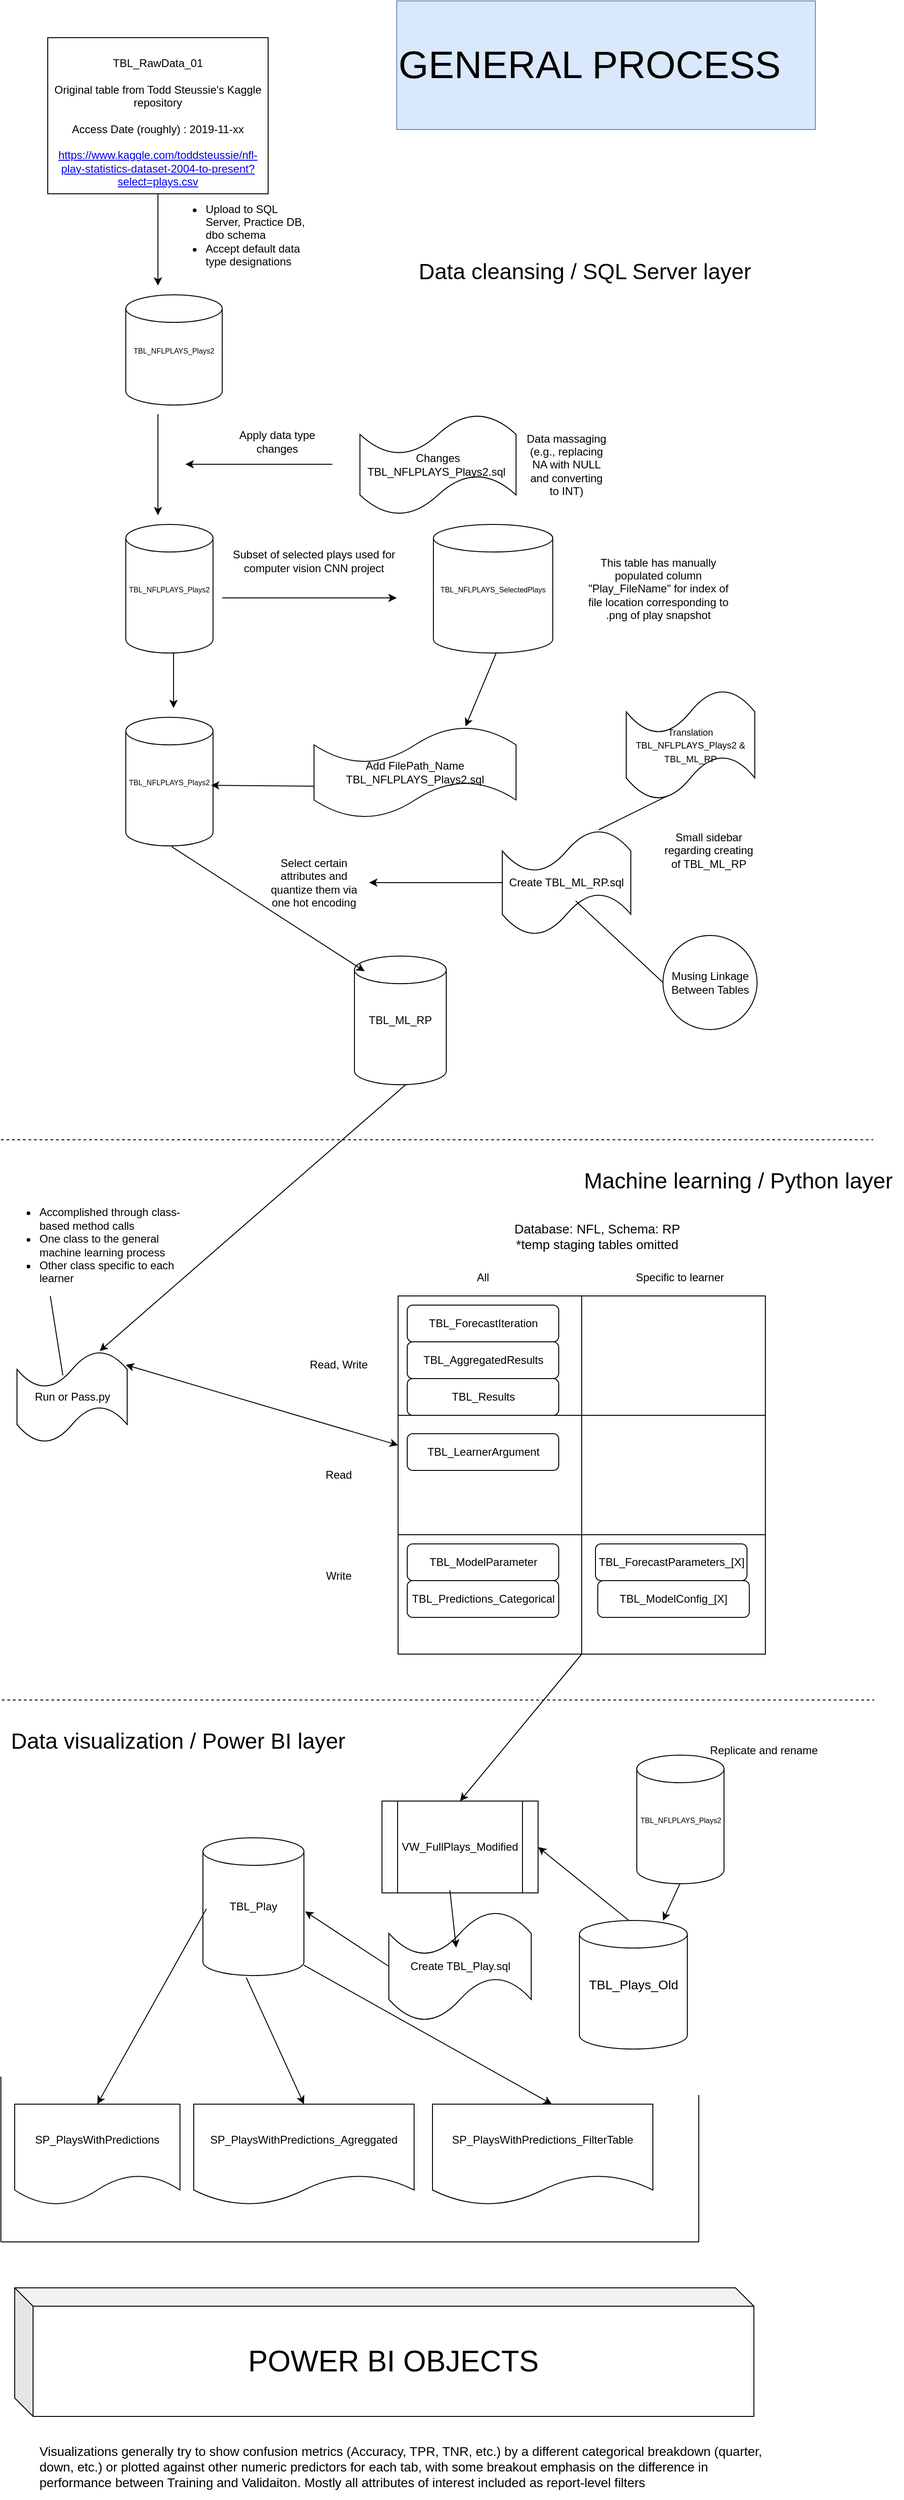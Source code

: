 <mxfile version="13.5.8" type="onedrive"><diagram id="iCjQAjAmsHGRLT4M4Q_0" name="Page-1"><mxGraphModel dx="1147" dy="644" grid="1" gridSize="10" guides="1" tooltips="1" connect="1" arrows="1" fold="1" page="1" pageScale="1" pageWidth="850" pageHeight="1100" math="0" shadow="0"><root><mxCell id="0"/><mxCell id="1" parent="0"/><mxCell id="ZNfZmBDi9YB0lzKBdLry-6" value="" style="edgeStyle=orthogonalEdgeStyle;rounded=0;orthogonalLoop=1;jettySize=auto;html=1;exitX=0.5;exitY=1;exitDx=0;exitDy=0;" parent="1" source="ZNfZmBDi9YB0lzKBdLry-1" edge="1"><mxGeometry relative="1" as="geometry"><mxPoint x="180" y="320" as="targetPoint"/></mxGeometry></mxCell><mxCell id="ZNfZmBDi9YB0lzKBdLry-1" value="&lt;br&gt;TBL_RawData_01&lt;br&gt;&lt;br&gt;Original table from Todd Steussie's Kaggle repository&lt;br&gt;&lt;br&gt;Access Date (roughly) : 2019-11-xx&lt;br&gt;&lt;br&gt;&lt;a href=&quot;https://www.kaggle.com/toddsteussie/nfl-play-statistics-dataset-2004-to-present?select=plays.csv&quot;&gt;https://www.kaggle.com/toddsteussie/nfl-play-statistics-dataset-2004-to-present?select=plays.csv&lt;/a&gt;" style="rounded=0;whiteSpace=wrap;html=1;" parent="1" vertex="1"><mxGeometry x="60" y="50" width="240" height="170" as="geometry"/></mxCell><mxCell id="hi12JRAbCRxU2NOFTIKH-1" value="&lt;span&gt;&lt;font style=&quot;font-size: 8px&quot;&gt;TBL_NFLPLAYS_Plays2&lt;/font&gt;&lt;/span&gt;" style="shape=cylinder2;whiteSpace=wrap;html=1;boundedLbl=1;backgroundOutline=1;size=15;" parent="1" vertex="1"><mxGeometry x="145" y="330" width="105" height="120" as="geometry"/></mxCell><mxCell id="hi12JRAbCRxU2NOFTIKH-2" value="&lt;ul&gt;&lt;li&gt;Upload to SQL Server, Practice DB, dbo schema&lt;/li&gt;&lt;li&gt;Accept default data type designations&lt;/li&gt;&lt;/ul&gt;" style="text;html=1;strokeColor=none;fillColor=none;align=left;verticalAlign=middle;whiteSpace=wrap;rounded=0;" parent="1" vertex="1"><mxGeometry x="190" y="230" width="160" height="70" as="geometry"/></mxCell><mxCell id="hi12JRAbCRxU2NOFTIKH-3" value="Changes TBL_NFLPLAYS_Plays2.sql&amp;nbsp;" style="shape=tape;whiteSpace=wrap;html=1;" parent="1" vertex="1"><mxGeometry x="400" y="460" width="170" height="110" as="geometry"/></mxCell><mxCell id="hi12JRAbCRxU2NOFTIKH-4" value="" style="edgeStyle=orthogonalEdgeStyle;rounded=0;orthogonalLoop=1;jettySize=auto;html=1;" parent="1" edge="1"><mxGeometry relative="1" as="geometry"><mxPoint x="180" y="460" as="sourcePoint"/><mxPoint x="180" y="570" as="targetPoint"/></mxGeometry></mxCell><mxCell id="hi12JRAbCRxU2NOFTIKH-6" value="&lt;span&gt;Data massaging (e.g., replacing NA with NULL and converting to INT)&lt;/span&gt;" style="text;html=1;strokeColor=none;fillColor=none;align=center;verticalAlign=middle;whiteSpace=wrap;rounded=0;" parent="1" vertex="1"><mxGeometry x="580" y="470" width="90" height="90" as="geometry"/></mxCell><mxCell id="hi12JRAbCRxU2NOFTIKH-7" value="" style="endArrow=classic;html=1;" parent="1" edge="1"><mxGeometry width="50" height="50" relative="1" as="geometry"><mxPoint x="370" y="514.5" as="sourcePoint"/><mxPoint x="210" y="514.5" as="targetPoint"/></mxGeometry></mxCell><mxCell id="hi12JRAbCRxU2NOFTIKH-8" value="&lt;span&gt;&lt;font&gt;&lt;span style=&quot;font-size: 8px&quot;&gt;TBL_NFLPLAYS_Plays2&lt;/span&gt;&lt;br&gt;&lt;/font&gt;&lt;/span&gt;" style="shape=cylinder2;whiteSpace=wrap;html=1;boundedLbl=1;backgroundOutline=1;size=15;" parent="1" vertex="1"><mxGeometry x="145" y="580" width="95" height="140" as="geometry"/></mxCell><mxCell id="MN82-3q5v1wm3E2j-aJW-4" value="" style="endArrow=classic;html=1;" edge="1" parent="1"><mxGeometry width="50" height="50" relative="1" as="geometry"><mxPoint x="250" y="660" as="sourcePoint"/><mxPoint x="440" y="660" as="targetPoint"/></mxGeometry></mxCell><mxCell id="MN82-3q5v1wm3E2j-aJW-5" value="Subset of selected plays used for computer vision CNN project" style="text;html=1;strokeColor=none;fillColor=none;align=center;verticalAlign=middle;whiteSpace=wrap;rounded=0;" vertex="1" parent="1"><mxGeometry x="260" y="600" width="180" height="40" as="geometry"/></mxCell><mxCell id="MN82-3q5v1wm3E2j-aJW-7" value="&lt;font style=&quot;font-size: 8px&quot;&gt;TBL_NFLPLAYS_SelectedPlays&lt;/font&gt;" style="shape=cylinder2;whiteSpace=wrap;html=1;boundedLbl=1;backgroundOutline=1;size=15;" vertex="1" parent="1"><mxGeometry x="480" y="580" width="130" height="140" as="geometry"/></mxCell><mxCell id="MN82-3q5v1wm3E2j-aJW-8" value="This table has manually populated column &quot;Play_FileName&quot; for index of file location corresponding to .png of play snapshot" style="text;html=1;strokeColor=none;fillColor=none;align=center;verticalAlign=middle;whiteSpace=wrap;rounded=0;" vertex="1" parent="1"><mxGeometry x="640" y="610" width="170" height="80" as="geometry"/></mxCell><mxCell id="MN82-3q5v1wm3E2j-aJW-9" value="&lt;span&gt;&lt;font&gt;&lt;span style=&quot;font-size: 8px&quot;&gt;TBL_NFLPLAYS_Plays2&lt;/span&gt;&lt;br&gt;&lt;/font&gt;&lt;/span&gt;" style="shape=cylinder2;whiteSpace=wrap;html=1;boundedLbl=1;backgroundOutline=1;size=15;" vertex="1" parent="1"><mxGeometry x="145" y="790" width="95" height="140" as="geometry"/></mxCell><mxCell id="MN82-3q5v1wm3E2j-aJW-10" value="" style="edgeStyle=orthogonalEdgeStyle;rounded=0;orthogonalLoop=1;jettySize=auto;html=1;" edge="1" parent="1"><mxGeometry relative="1" as="geometry"><mxPoint x="197" y="720" as="sourcePoint"/><mxPoint x="197" y="780" as="targetPoint"/></mxGeometry></mxCell><mxCell id="MN82-3q5v1wm3E2j-aJW-11" value="Add FilePath_Name TBL_NFLPLAYS_Plays2.sql" style="shape=tape;whiteSpace=wrap;html=1;" vertex="1" parent="1"><mxGeometry x="350" y="800" width="220" height="100" as="geometry"/></mxCell><mxCell id="MN82-3q5v1wm3E2j-aJW-12" value="" style="endArrow=classic;html=1;exitX=0.525;exitY=1.002;exitDx=0;exitDy=0;exitPerimeter=0;entryX=0.75;entryY=0;entryDx=0;entryDy=0;entryPerimeter=0;" edge="1" parent="1" source="MN82-3q5v1wm3E2j-aJW-7" target="MN82-3q5v1wm3E2j-aJW-11"><mxGeometry width="50" height="50" relative="1" as="geometry"><mxPoint x="390" y="730" as="sourcePoint"/><mxPoint x="440" y="680" as="targetPoint"/></mxGeometry></mxCell><mxCell id="MN82-3q5v1wm3E2j-aJW-13" value="" style="endArrow=classic;html=1;entryX=0.977;entryY=0.529;entryDx=0;entryDy=0;entryPerimeter=0;exitX=0;exitY=0.65;exitDx=0;exitDy=0;exitPerimeter=0;" edge="1" parent="1" source="MN82-3q5v1wm3E2j-aJW-11" target="MN82-3q5v1wm3E2j-aJW-9"><mxGeometry width="50" height="50" relative="1" as="geometry"><mxPoint x="390" y="870" as="sourcePoint"/><mxPoint x="440" y="820" as="targetPoint"/></mxGeometry></mxCell><mxCell id="MN82-3q5v1wm3E2j-aJW-14" value="TBL_ML_RP" style="shape=cylinder2;whiteSpace=wrap;html=1;boundedLbl=1;backgroundOutline=1;size=15;" vertex="1" parent="1"><mxGeometry x="394" y="1050" width="100" height="140" as="geometry"/></mxCell><mxCell id="MN82-3q5v1wm3E2j-aJW-15" value="" style="endArrow=classic;html=1;exitX=0.525;exitY=1.006;exitDx=0;exitDy=0;exitPerimeter=0;entryX=0.111;entryY=0.118;entryDx=0;entryDy=0;entryPerimeter=0;" edge="1" parent="1" source="MN82-3q5v1wm3E2j-aJW-9" target="MN82-3q5v1wm3E2j-aJW-14"><mxGeometry width="50" height="50" relative="1" as="geometry"><mxPoint x="390" y="940" as="sourcePoint"/><mxPoint x="440" y="890" as="targetPoint"/></mxGeometry></mxCell><mxCell id="MN82-3q5v1wm3E2j-aJW-16" value="Select certain attributes and quantize them via one hot encoding" style="text;html=1;strokeColor=none;fillColor=none;align=center;verticalAlign=middle;whiteSpace=wrap;rounded=0;" vertex="1" parent="1"><mxGeometry x="300" y="920" width="100" height="100" as="geometry"/></mxCell><mxCell id="MN82-3q5v1wm3E2j-aJW-17" value="Create TBL_ML_RP.sql" style="shape=tape;whiteSpace=wrap;html=1;" vertex="1" parent="1"><mxGeometry x="555" y="912.5" width="140" height="115" as="geometry"/></mxCell><mxCell id="MN82-3q5v1wm3E2j-aJW-18" value="" style="endArrow=classic;html=1;exitX=0;exitY=0.5;exitDx=0;exitDy=0;exitPerimeter=0;" edge="1" parent="1" source="MN82-3q5v1wm3E2j-aJW-17"><mxGeometry width="50" height="50" relative="1" as="geometry"><mxPoint x="400" y="1020" as="sourcePoint"/><mxPoint x="410" y="970" as="targetPoint"/></mxGeometry></mxCell><mxCell id="MN82-3q5v1wm3E2j-aJW-20" value="Musing Linkage Between Tables" style="ellipse;whiteSpace=wrap;html=1;aspect=fixed;" vertex="1" parent="1"><mxGeometry x="730" y="1027.5" width="102.5" height="102.5" as="geometry"/></mxCell><mxCell id="MN82-3q5v1wm3E2j-aJW-22" value="&lt;font style=&quot;font-size: 10px&quot;&gt;Translation TBL_NFLPLAYS_Plays2 &amp;amp; TBL_ML_RP&lt;/font&gt;" style="shape=tape;whiteSpace=wrap;html=1;" vertex="1" parent="1"><mxGeometry x="690" y="760" width="140" height="120" as="geometry"/></mxCell><mxCell id="MN82-3q5v1wm3E2j-aJW-24" value="" style="endArrow=none;html=1;entryX=0;entryY=0.5;entryDx=0;entryDy=0;" edge="1" parent="1" target="MN82-3q5v1wm3E2j-aJW-20"><mxGeometry width="50" height="50" relative="1" as="geometry"><mxPoint x="635" y="990" as="sourcePoint"/><mxPoint x="695" y="1040" as="targetPoint"/></mxGeometry></mxCell><mxCell id="MN82-3q5v1wm3E2j-aJW-25" value="" style="endArrow=none;html=1;entryX=0.321;entryY=0.963;entryDx=0;entryDy=0;entryPerimeter=0;exitX=0.75;exitY=0;exitDx=0;exitDy=0;exitPerimeter=0;" edge="1" parent="1" source="MN82-3q5v1wm3E2j-aJW-17" target="MN82-3q5v1wm3E2j-aJW-22"><mxGeometry width="50" height="50" relative="1" as="geometry"><mxPoint x="690" y="970" as="sourcePoint"/><mxPoint x="740" y="920" as="targetPoint"/></mxGeometry></mxCell><mxCell id="MN82-3q5v1wm3E2j-aJW-26" value="Small sidebar regarding creating of TBL_ML_RP" style="text;html=1;strokeColor=none;fillColor=none;align=center;verticalAlign=middle;whiteSpace=wrap;rounded=0;" vertex="1" parent="1"><mxGeometry x="730" y="870" width="100" height="130" as="geometry"/></mxCell><mxCell id="MN82-3q5v1wm3E2j-aJW-27" value="" style="rounded=0;whiteSpace=wrap;html=1;" vertex="1" parent="1"><mxGeometry x="441.5" y="1420" width="200" height="130" as="geometry"/></mxCell><mxCell id="MN82-3q5v1wm3E2j-aJW-28" value="&lt;font style=&quot;font-size: 14px&quot;&gt;Database: NFL, Schema: RP&lt;br&gt;*temp staging tables omitted&lt;br&gt;&lt;/font&gt;" style="text;html=1;strokeColor=none;fillColor=none;align=center;verticalAlign=middle;whiteSpace=wrap;rounded=0;" vertex="1" parent="1"><mxGeometry x="561.5" y="1330" width="192.5" height="50" as="geometry"/></mxCell><mxCell id="MN82-3q5v1wm3E2j-aJW-29" value="TBL_ForecastIteration" style="rounded=1;whiteSpace=wrap;html=1;" vertex="1" parent="1"><mxGeometry x="451.5" y="1430" width="165" height="40" as="geometry"/></mxCell><mxCell id="MN82-3q5v1wm3E2j-aJW-30" value="TBL_AggregatedResults" style="rounded=1;whiteSpace=wrap;html=1;" vertex="1" parent="1"><mxGeometry x="451.5" y="1470" width="165" height="40" as="geometry"/></mxCell><mxCell id="MN82-3q5v1wm3E2j-aJW-32" value="" style="rounded=0;whiteSpace=wrap;html=1;" vertex="1" parent="1"><mxGeometry x="441.5" y="1550" width="200" height="130" as="geometry"/></mxCell><mxCell id="MN82-3q5v1wm3E2j-aJW-33" value="" style="rounded=0;whiteSpace=wrap;html=1;" vertex="1" parent="1"><mxGeometry x="641.5" y="1550" width="200" height="130" as="geometry"/></mxCell><mxCell id="MN82-3q5v1wm3E2j-aJW-34" value="" style="rounded=0;whiteSpace=wrap;html=1;" vertex="1" parent="1"><mxGeometry x="641.5" y="1420" width="200" height="130" as="geometry"/></mxCell><mxCell id="MN82-3q5v1wm3E2j-aJW-35" value="Read, Write" style="text;html=1;strokeColor=none;fillColor=none;align=center;verticalAlign=middle;whiteSpace=wrap;rounded=0;" vertex="1" parent="1"><mxGeometry x="341.5" y="1480" width="70" height="30" as="geometry"/></mxCell><mxCell id="MN82-3q5v1wm3E2j-aJW-36" value="Read" style="text;html=1;strokeColor=none;fillColor=none;align=center;verticalAlign=middle;whiteSpace=wrap;rounded=0;" vertex="1" parent="1"><mxGeometry x="341.5" y="1600" width="70" height="30" as="geometry"/></mxCell><mxCell id="MN82-3q5v1wm3E2j-aJW-37" value="All" style="text;html=1;strokeColor=none;fillColor=none;align=center;verticalAlign=middle;whiteSpace=wrap;rounded=0;" vertex="1" parent="1"><mxGeometry x="514" y="1390" width="40" height="20" as="geometry"/></mxCell><mxCell id="MN82-3q5v1wm3E2j-aJW-38" value="Specific to learner" style="text;html=1;strokeColor=none;fillColor=none;align=center;verticalAlign=middle;whiteSpace=wrap;rounded=0;" vertex="1" parent="1"><mxGeometry x="696.5" y="1390" width="102.5" height="20" as="geometry"/></mxCell><mxCell id="MN82-3q5v1wm3E2j-aJW-39" value="TBL_ForecastParamaters_'X'" style="rounded=1;whiteSpace=wrap;html=1;" vertex="1" parent="1"><mxGeometry x="656.5" y="1700" width="170" height="30" as="geometry"/></mxCell><mxCell id="MN82-3q5v1wm3E2j-aJW-40" value="" style="rounded=0;whiteSpace=wrap;html=1;" vertex="1" parent="1"><mxGeometry x="441.5" y="1680" width="200" height="130" as="geometry"/></mxCell><mxCell id="MN82-3q5v1wm3E2j-aJW-41" value="" style="rounded=0;whiteSpace=wrap;html=1;" vertex="1" parent="1"><mxGeometry x="641.5" y="1680" width="200" height="130" as="geometry"/></mxCell><mxCell id="MN82-3q5v1wm3E2j-aJW-42" value="Write" style="text;html=1;strokeColor=none;fillColor=none;align=center;verticalAlign=middle;whiteSpace=wrap;rounded=0;" vertex="1" parent="1"><mxGeometry x="341.5" y="1710" width="70" height="30" as="geometry"/></mxCell><mxCell id="MN82-3q5v1wm3E2j-aJW-43" value="TBL_ForecastParameters_[X]" style="rounded=1;whiteSpace=wrap;html=1;" vertex="1" parent="1"><mxGeometry x="656.5" y="1690" width="165" height="40" as="geometry"/></mxCell><mxCell id="MN82-3q5v1wm3E2j-aJW-44" value="TBL_LearnerArgument" style="rounded=1;whiteSpace=wrap;html=1;" vertex="1" parent="1"><mxGeometry x="451.5" y="1570" width="165" height="40" as="geometry"/></mxCell><mxCell id="MN82-3q5v1wm3E2j-aJW-45" value="TBL_ModelConfig_[X]" style="rounded=1;whiteSpace=wrap;html=1;" vertex="1" parent="1"><mxGeometry x="659" y="1730" width="165" height="40" as="geometry"/></mxCell><mxCell id="MN82-3q5v1wm3E2j-aJW-46" value="TBL_ModelParameter" style="rounded=1;whiteSpace=wrap;html=1;" vertex="1" parent="1"><mxGeometry x="451.5" y="1690" width="165" height="40" as="geometry"/></mxCell><mxCell id="MN82-3q5v1wm3E2j-aJW-48" value="TBL_Predictions_Categorical" style="rounded=1;whiteSpace=wrap;html=1;" vertex="1" parent="1"><mxGeometry x="451.5" y="1730" width="165" height="40" as="geometry"/></mxCell><mxCell id="MN82-3q5v1wm3E2j-aJW-49" value="TBL_Results" style="rounded=1;whiteSpace=wrap;html=1;" vertex="1" parent="1"><mxGeometry x="451.5" y="1510" width="165" height="40" as="geometry"/></mxCell><mxCell id="MN82-3q5v1wm3E2j-aJW-50" value="Run or Pass.py" style="shape=tape;whiteSpace=wrap;html=1;" vertex="1" parent="1"><mxGeometry x="26.5" y="1480" width="120" height="100" as="geometry"/></mxCell><mxCell id="MN82-3q5v1wm3E2j-aJW-51" value="" style="endArrow=classic;startArrow=classic;html=1;entryX=0;entryY=0.25;entryDx=0;entryDy=0;exitX=0.987;exitY=0.151;exitDx=0;exitDy=0;exitPerimeter=0;" edge="1" parent="1" source="MN82-3q5v1wm3E2j-aJW-50" target="MN82-3q5v1wm3E2j-aJW-32"><mxGeometry width="50" height="50" relative="1" as="geometry"><mxPoint x="241.5" y="1470" as="sourcePoint"/><mxPoint x="291.5" y="1420" as="targetPoint"/></mxGeometry></mxCell><mxCell id="MN82-3q5v1wm3E2j-aJW-52" value="&lt;ul&gt;&lt;li&gt;Accomplished through class-based method calls&lt;/li&gt;&lt;li&gt;One class to the general machine learning process&lt;/li&gt;&lt;li&gt;Other class specific to each learner&lt;/li&gt;&lt;/ul&gt;" style="text;html=1;strokeColor=none;fillColor=none;align=left;verticalAlign=middle;whiteSpace=wrap;rounded=0;" vertex="1" parent="1"><mxGeometry x="9" y="1310" width="215" height="110" as="geometry"/></mxCell><mxCell id="MN82-3q5v1wm3E2j-aJW-54" value="" style="endArrow=none;html=1;entryX=0.25;entryY=1;entryDx=0;entryDy=0;exitX=0.416;exitY=0.265;exitDx=0;exitDy=0;exitPerimeter=0;" edge="1" parent="1" source="MN82-3q5v1wm3E2j-aJW-50" target="MN82-3q5v1wm3E2j-aJW-52"><mxGeometry width="50" height="50" relative="1" as="geometry"><mxPoint x="241.5" y="1400" as="sourcePoint"/><mxPoint x="291.5" y="1350" as="targetPoint"/></mxGeometry></mxCell><mxCell id="MN82-3q5v1wm3E2j-aJW-55" value="" style="endArrow=classic;html=1;entryX=0.75;entryY=0;entryDx=0;entryDy=0;entryPerimeter=0;exitX=0.56;exitY=0.999;exitDx=0;exitDy=0;exitPerimeter=0;" edge="1" parent="1" source="MN82-3q5v1wm3E2j-aJW-14" target="MN82-3q5v1wm3E2j-aJW-50"><mxGeometry width="50" height="50" relative="1" as="geometry"><mxPoint x="393.6" y="1359.78" as="sourcePoint"/><mxPoint x="291.5" y="1460" as="targetPoint"/></mxGeometry></mxCell><mxCell id="MN82-3q5v1wm3E2j-aJW-56" value="VW_FullPlays_Modified" style="shape=process;whiteSpace=wrap;html=1;backgroundOutline=1;" vertex="1" parent="1"><mxGeometry x="424" y="1970" width="170" height="100" as="geometry"/></mxCell><mxCell id="MN82-3q5v1wm3E2j-aJW-57" value="Apply data type changes" style="text;html=1;strokeColor=none;fillColor=none;align=center;verticalAlign=middle;whiteSpace=wrap;rounded=0;" vertex="1" parent="1"><mxGeometry x="250" y="480" width="120" height="20" as="geometry"/></mxCell><mxCell id="MN82-3q5v1wm3E2j-aJW-62" value="" style="endArrow=classic;html=1;exitX=0;exitY=1;exitDx=0;exitDy=0;entryX=0.5;entryY=0;entryDx=0;entryDy=0;" edge="1" parent="1" target="MN82-3q5v1wm3E2j-aJW-56"><mxGeometry width="50" height="50" relative="1" as="geometry"><mxPoint x="641.5" y="1810" as="sourcePoint"/><mxPoint x="641.5" y="1900" as="targetPoint"/></mxGeometry></mxCell><mxCell id="MN82-3q5v1wm3E2j-aJW-63" value="Create TBL_Play.sql" style="shape=tape;whiteSpace=wrap;html=1;" vertex="1" parent="1"><mxGeometry x="431.5" y="2090" width="155" height="120" as="geometry"/></mxCell><mxCell id="MN82-3q5v1wm3E2j-aJW-65" value="TBL_Play" style="shape=cylinder2;whiteSpace=wrap;html=1;boundedLbl=1;backgroundOutline=1;size=15;" vertex="1" parent="1"><mxGeometry x="229" y="2010" width="110" height="150" as="geometry"/></mxCell><mxCell id="MN82-3q5v1wm3E2j-aJW-68" value="" style="endArrow=classic;html=1;entryX=1.011;entryY=0.534;entryDx=0;entryDy=0;entryPerimeter=0;exitX=0;exitY=0.5;exitDx=0;exitDy=0;exitPerimeter=0;" edge="1" parent="1" source="MN82-3q5v1wm3E2j-aJW-63" target="MN82-3q5v1wm3E2j-aJW-65"><mxGeometry width="50" height="50" relative="1" as="geometry"><mxPoint x="559" y="2230" as="sourcePoint"/><mxPoint x="609" y="2180" as="targetPoint"/></mxGeometry></mxCell><mxCell id="MN82-3q5v1wm3E2j-aJW-69" value="" style="endArrow=classic;html=1;exitX=0.435;exitY=0.97;exitDx=0;exitDy=0;exitPerimeter=0;entryX=0.473;entryY=0.33;entryDx=0;entryDy=0;entryPerimeter=0;" edge="1" parent="1" source="MN82-3q5v1wm3E2j-aJW-56" target="MN82-3q5v1wm3E2j-aJW-63"><mxGeometry width="50" height="50" relative="1" as="geometry"><mxPoint x="559" y="2230" as="sourcePoint"/><mxPoint x="609" y="2180" as="targetPoint"/></mxGeometry></mxCell><mxCell id="MN82-3q5v1wm3E2j-aJW-70" value="&lt;span&gt;&lt;font&gt;&lt;span style=&quot;font-size: 8px&quot;&gt;TBL_NFLPLAYS_Plays2&lt;/span&gt;&lt;br&gt;&lt;/font&gt;&lt;/span&gt;" style="shape=cylinder2;whiteSpace=wrap;html=1;boundedLbl=1;backgroundOutline=1;size=15;" vertex="1" parent="1"><mxGeometry x="701.5" y="1920" width="95" height="140" as="geometry"/></mxCell><mxCell id="MN82-3q5v1wm3E2j-aJW-71" value="&lt;span&gt;&lt;font&gt;&lt;font style=&quot;font-size: 14px&quot;&gt;TBL_Plays_Old&lt;/font&gt;&lt;br&gt;&lt;/font&gt;&lt;/span&gt;" style="shape=cylinder2;whiteSpace=wrap;html=1;boundedLbl=1;backgroundOutline=1;size=15;" vertex="1" parent="1"><mxGeometry x="639" y="2100" width="117.5" height="140" as="geometry"/></mxCell><mxCell id="MN82-3q5v1wm3E2j-aJW-72" value="" style="endArrow=classic;html=1;exitX=0.493;exitY=1.002;exitDx=0;exitDy=0;exitPerimeter=0;" edge="1" parent="1" source="MN82-3q5v1wm3E2j-aJW-70" target="MN82-3q5v1wm3E2j-aJW-71"><mxGeometry width="50" height="50" relative="1" as="geometry"><mxPoint x="559" y="2210" as="sourcePoint"/><mxPoint x="609" y="2160" as="targetPoint"/></mxGeometry></mxCell><mxCell id="MN82-3q5v1wm3E2j-aJW-74" value="Replicate and rename" style="text;html=1;strokeColor=none;fillColor=none;align=center;verticalAlign=middle;whiteSpace=wrap;rounded=0;" vertex="1" parent="1"><mxGeometry x="755" y="1905" width="170" height="20" as="geometry"/></mxCell><mxCell id="MN82-3q5v1wm3E2j-aJW-75" value="" style="endArrow=classic;html=1;exitX=0.456;exitY=-0.002;exitDx=0;exitDy=0;exitPerimeter=0;entryX=1;entryY=0.5;entryDx=0;entryDy=0;" edge="1" parent="1" source="MN82-3q5v1wm3E2j-aJW-71" target="MN82-3q5v1wm3E2j-aJW-56"><mxGeometry width="50" height="50" relative="1" as="geometry"><mxPoint x="559" y="2190" as="sourcePoint"/><mxPoint x="609" y="2140" as="targetPoint"/></mxGeometry></mxCell><mxCell id="MN82-3q5v1wm3E2j-aJW-76" value="SP_PlaysWithPredictions" style="shape=document;whiteSpace=wrap;html=1;boundedLbl=1;" vertex="1" parent="1"><mxGeometry x="24" y="2300" width="180" height="110" as="geometry"/></mxCell><mxCell id="MN82-3q5v1wm3E2j-aJW-78" value="" style="endArrow=classic;html=1;exitX=0.034;exitY=0.516;exitDx=0;exitDy=0;exitPerimeter=0;entryX=0.5;entryY=0;entryDx=0;entryDy=0;" edge="1" parent="1" source="MN82-3q5v1wm3E2j-aJW-65" target="MN82-3q5v1wm3E2j-aJW-76"><mxGeometry width="50" height="50" relative="1" as="geometry"><mxPoint x="219" y="2090" as="sourcePoint"/><mxPoint x="129" y="2100" as="targetPoint"/></mxGeometry></mxCell><mxCell id="MN82-3q5v1wm3E2j-aJW-79" value="" style="endArrow=classic;html=1;exitX=0.429;exitY=1.015;exitDx=0;exitDy=0;exitPerimeter=0;entryX=0.5;entryY=0;entryDx=0;entryDy=0;" edge="1" parent="1" source="MN82-3q5v1wm3E2j-aJW-65" target="MN82-3q5v1wm3E2j-aJW-82"><mxGeometry width="50" height="50" relative="1" as="geometry"><mxPoint x="359" y="2290" as="sourcePoint"/><mxPoint x="319" y="2290" as="targetPoint"/></mxGeometry></mxCell><mxCell id="MN82-3q5v1wm3E2j-aJW-80" value="" style="endArrow=classic;html=1;exitX=0.998;exitY=0.924;exitDx=0;exitDy=0;exitPerimeter=0;" edge="1" parent="1" source="MN82-3q5v1wm3E2j-aJW-65"><mxGeometry width="50" height="50" relative="1" as="geometry"><mxPoint x="359" y="2290" as="sourcePoint"/><mxPoint x="609" y="2300" as="targetPoint"/></mxGeometry></mxCell><mxCell id="MN82-3q5v1wm3E2j-aJW-82" value="SP_PlaysWithPredictions_Agreggated" style="shape=document;whiteSpace=wrap;html=1;boundedLbl=1;" vertex="1" parent="1"><mxGeometry x="219" y="2300" width="240" height="110" as="geometry"/></mxCell><mxCell id="MN82-3q5v1wm3E2j-aJW-83" value="SP_PlaysWithPredictions_FilterTable" style="shape=document;whiteSpace=wrap;html=1;boundedLbl=1;" vertex="1" parent="1"><mxGeometry x="479" y="2300" width="240" height="110" as="geometry"/></mxCell><mxCell id="MN82-3q5v1wm3E2j-aJW-84" value="&lt;font style=&quot;font-size: 32px&quot;&gt;POWER BI OBJECTS&lt;/font&gt;" style="shape=cube;whiteSpace=wrap;html=1;boundedLbl=1;backgroundOutline=1;darkOpacity=0.05;darkOpacity2=0.1;" vertex="1" parent="1"><mxGeometry x="24" y="2500" width="805" height="140" as="geometry"/></mxCell><mxCell id="MN82-3q5v1wm3E2j-aJW-85" value="" style="endArrow=none;html=1;" edge="1" parent="1"><mxGeometry width="50" height="50" relative="1" as="geometry"><mxPoint x="9" y="2450" as="sourcePoint"/><mxPoint x="9" y="2270" as="targetPoint"/></mxGeometry></mxCell><mxCell id="MN82-3q5v1wm3E2j-aJW-86" value="" style="endArrow=none;html=1;" edge="1" parent="1"><mxGeometry width="50" height="50" relative="1" as="geometry"><mxPoint x="9" y="2450" as="sourcePoint"/><mxPoint x="769" y="2450" as="targetPoint"/></mxGeometry></mxCell><mxCell id="MN82-3q5v1wm3E2j-aJW-87" value="" style="endArrow=none;html=1;" edge="1" parent="1"><mxGeometry width="50" height="50" relative="1" as="geometry"><mxPoint x="769" y="2450" as="sourcePoint"/><mxPoint x="769" y="2290" as="targetPoint"/></mxGeometry></mxCell><mxCell id="MN82-3q5v1wm3E2j-aJW-88" value="&lt;font style=&quot;font-size: 14px&quot;&gt;Visualizations generally try to show confusion metrics (Accuracy, TPR, TNR, etc.) by a different categorical breakdown (quarter, down, etc.) or plotted against other numeric predictors for each tab, with some breakout emphasis on the difference in performance between Training and Validaiton. Mostly all attributes of interest included as report-level filters&amp;nbsp;&lt;/font&gt;" style="text;html=1;strokeColor=none;fillColor=none;align=left;verticalAlign=middle;whiteSpace=wrap;rounded=0;" vertex="1" parent="1"><mxGeometry x="49" y="2660" width="790" height="70" as="geometry"/></mxCell><mxCell id="MN82-3q5v1wm3E2j-aJW-89" value="" style="endArrow=none;dashed=1;html=1;" edge="1" parent="1"><mxGeometry width="50" height="50" relative="1" as="geometry"><mxPoint x="10" y="1860" as="sourcePoint"/><mxPoint x="960" y="1860" as="targetPoint"/></mxGeometry></mxCell><mxCell id="MN82-3q5v1wm3E2j-aJW-90" value="" style="endArrow=none;dashed=1;html=1;" edge="1" parent="1"><mxGeometry width="50" height="50" relative="1" as="geometry"><mxPoint x="9" y="1250" as="sourcePoint"/><mxPoint x="959" y="1250" as="targetPoint"/></mxGeometry></mxCell><mxCell id="MN82-3q5v1wm3E2j-aJW-91" value="&lt;font style=&quot;font-size: 42px&quot;&gt;GENERAL PROCESS&lt;/font&gt;" style="text;html=1;strokeColor=#6c8ebf;fillColor=#dae8fc;align=left;verticalAlign=middle;whiteSpace=wrap;rounded=0;glass=0;" vertex="1" parent="1"><mxGeometry x="440" y="10" width="456" height="140" as="geometry"/></mxCell><mxCell id="MN82-3q5v1wm3E2j-aJW-92" value="&lt;span style=&quot;font-size: 24px&quot;&gt;Data cleansing / SQL Server layer&lt;/span&gt;" style="text;html=1;strokeColor=none;fillColor=none;align=left;verticalAlign=middle;whiteSpace=wrap;rounded=0;glass=0;" vertex="1" parent="1"><mxGeometry x="462.25" y="270" width="391" height="70" as="geometry"/></mxCell><mxCell id="MN82-3q5v1wm3E2j-aJW-93" value="&lt;span style=&quot;font-size: 24px&quot;&gt;Machine learning / Python layer&lt;/span&gt;" style="text;html=1;strokeColor=none;fillColor=none;align=left;verticalAlign=middle;whiteSpace=wrap;rounded=0;glass=0;" vertex="1" parent="1"><mxGeometry x="641.5" y="1270" width="350" height="50" as="geometry"/></mxCell><mxCell id="MN82-3q5v1wm3E2j-aJW-96" value="&lt;span style=&quot;font-size: 24px&quot;&gt;Data visualization / Power BI layer&lt;/span&gt;" style="text;html=1;strokeColor=none;fillColor=none;align=left;verticalAlign=middle;whiteSpace=wrap;rounded=0;glass=0;" vertex="1" parent="1"><mxGeometry x="17.5" y="1880" width="422.5" height="50" as="geometry"/></mxCell></root></mxGraphModel></diagram></mxfile>